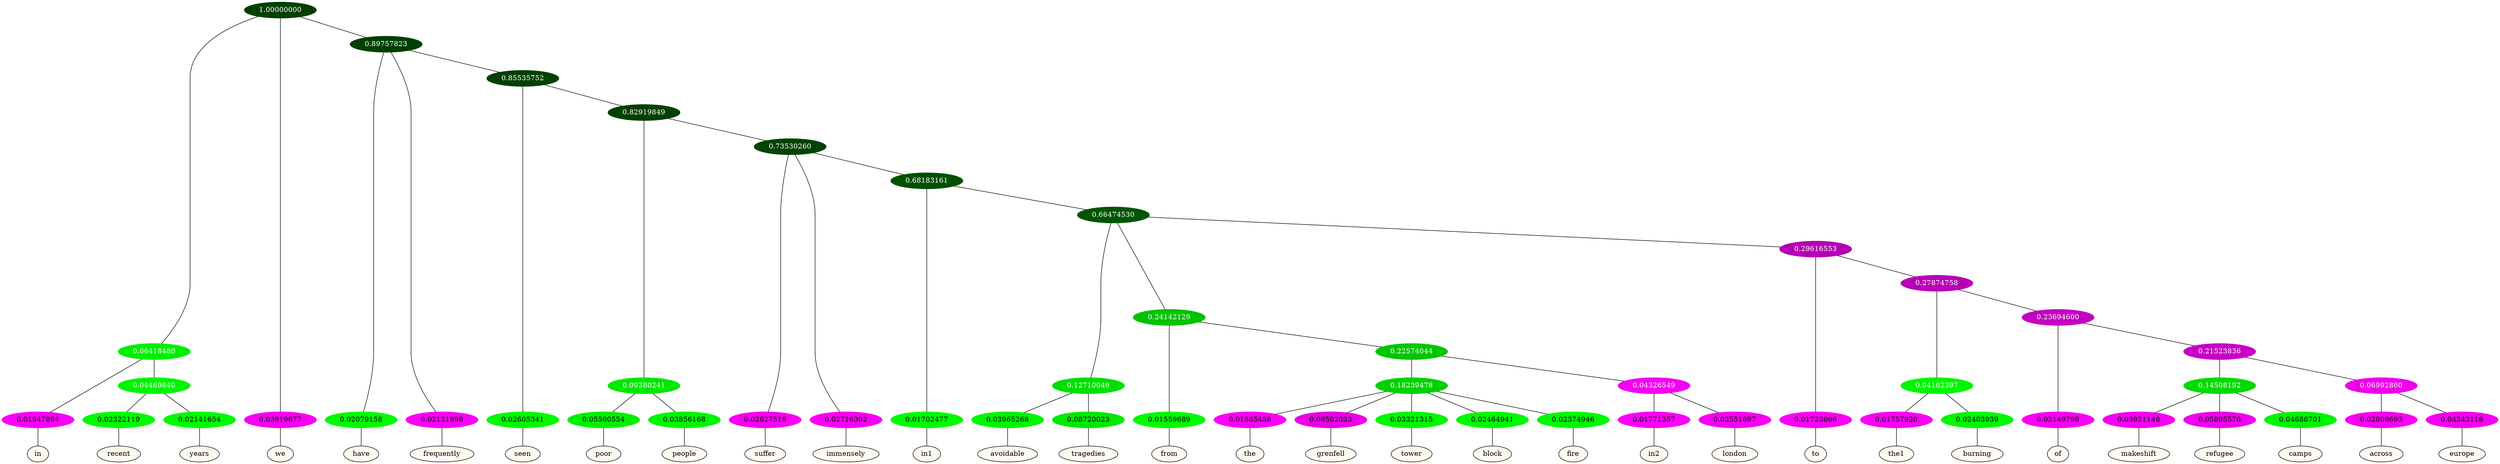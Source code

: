 graph {
	node [format=png height=0.15 nodesep=0.001 ordering=out overlap=prism overlap_scaling=0.01 ranksep=0.001 ratio=0.2 style=filled width=0.15]
	{
		rank=same
		a_w_4 [label=in color=black fillcolor=floralwhite style="filled,solid"]
		a_w_9 [label=recent color=black fillcolor=floralwhite style="filled,solid"]
		a_w_10 [label=years color=black fillcolor=floralwhite style="filled,solid"]
		a_w_2 [label=we color=black fillcolor=floralwhite style="filled,solid"]
		a_w_6 [label=have color=black fillcolor=floralwhite style="filled,solid"]
		a_w_7 [label=frequently color=black fillcolor=floralwhite style="filled,solid"]
		a_w_11 [label=seen color=black fillcolor=floralwhite style="filled,solid"]
		a_w_15 [label=poor color=black fillcolor=floralwhite style="filled,solid"]
		a_w_16 [label=people color=black fillcolor=floralwhite style="filled,solid"]
		a_w_17 [label=suffer color=black fillcolor=floralwhite style="filled,solid"]
		a_w_18 [label=immensely color=black fillcolor=floralwhite style="filled,solid"]
		a_w_20 [label=in1 color=black fillcolor=floralwhite style="filled,solid"]
		a_w_25 [label=avoidable color=black fillcolor=floralwhite style="filled,solid"]
		a_w_26 [label=tragedies color=black fillcolor=floralwhite style="filled,solid"]
		a_w_27 [label=from color=black fillcolor=floralwhite style="filled,solid"]
		a_w_35 [label=the color=black fillcolor=floralwhite style="filled,solid"]
		a_w_36 [label=grenfell color=black fillcolor=floralwhite style="filled,solid"]
		a_w_37 [label=tower color=black fillcolor=floralwhite style="filled,solid"]
		a_w_38 [label=block color=black fillcolor=floralwhite style="filled,solid"]
		a_w_39 [label=fire color=black fillcolor=floralwhite style="filled,solid"]
		a_w_40 [label=in2 color=black fillcolor=floralwhite style="filled,solid"]
		a_w_41 [label=london color=black fillcolor=floralwhite style="filled,solid"]
		a_w_29 [label=to color=black fillcolor=floralwhite style="filled,solid"]
		a_w_42 [label=the1 color=black fillcolor=floralwhite style="filled,solid"]
		a_w_43 [label=burning color=black fillcolor=floralwhite style="filled,solid"]
		a_w_44 [label=of color=black fillcolor=floralwhite style="filled,solid"]
		a_w_48 [label=makeshift color=black fillcolor=floralwhite style="filled,solid"]
		a_w_49 [label=refugee color=black fillcolor=floralwhite style="filled,solid"]
		a_w_50 [label=camps color=black fillcolor=floralwhite style="filled,solid"]
		a_w_51 [label=across color=black fillcolor=floralwhite style="filled,solid"]
		a_w_52 [label=europe color=black fillcolor=floralwhite style="filled,solid"]
	}
	a_n_4 -- a_w_4
	a_n_9 -- a_w_9
	a_n_10 -- a_w_10
	a_n_2 -- a_w_2
	a_n_6 -- a_w_6
	a_n_7 -- a_w_7
	a_n_11 -- a_w_11
	a_n_15 -- a_w_15
	a_n_16 -- a_w_16
	a_n_17 -- a_w_17
	a_n_18 -- a_w_18
	a_n_20 -- a_w_20
	a_n_25 -- a_w_25
	a_n_26 -- a_w_26
	a_n_27 -- a_w_27
	a_n_35 -- a_w_35
	a_n_36 -- a_w_36
	a_n_37 -- a_w_37
	a_n_38 -- a_w_38
	a_n_39 -- a_w_39
	a_n_40 -- a_w_40
	a_n_41 -- a_w_41
	a_n_29 -- a_w_29
	a_n_42 -- a_w_42
	a_n_43 -- a_w_43
	a_n_44 -- a_w_44
	a_n_48 -- a_w_48
	a_n_49 -- a_w_49
	a_n_50 -- a_w_50
	a_n_51 -- a_w_51
	a_n_52 -- a_w_52
	{
		rank=same
		a_n_4 [label=0.01947804 color="0.835 1.000 0.981" fontcolor=black]
		a_n_9 [label=0.02322119 color="0.334 1.000 0.977" fontcolor=black]
		a_n_10 [label=0.02141654 color="0.334 1.000 0.979" fontcolor=black]
		a_n_2 [label=0.03819677 color="0.835 1.000 0.962" fontcolor=black]
		a_n_6 [label=0.02079158 color="0.334 1.000 0.979" fontcolor=black]
		a_n_7 [label=0.02131898 color="0.835 1.000 0.979" fontcolor=black]
		a_n_11 [label=0.02605341 color="0.334 1.000 0.974" fontcolor=black]
		a_n_15 [label=0.05500554 color="0.334 1.000 0.945" fontcolor=black]
		a_n_16 [label=0.03856168 color="0.334 1.000 0.961" fontcolor=black]
		a_n_17 [label=0.02627519 color="0.835 1.000 0.974" fontcolor=black]
		a_n_18 [label=0.02716302 color="0.835 1.000 0.973" fontcolor=black]
		a_n_20 [label=0.01702477 color="0.334 1.000 0.983" fontcolor=black]
		a_n_25 [label=0.03965268 color="0.334 1.000 0.960" fontcolor=black]
		a_n_26 [label=0.08720023 color="0.334 1.000 0.913" fontcolor=black]
		a_n_27 [label=0.01559689 color="0.334 1.000 0.984" fontcolor=black]
		a_n_35 [label=0.01565458 color="0.835 1.000 0.984" fontcolor=black]
		a_n_36 [label=0.08502033 color="0.835 1.000 0.915" fontcolor=black]
		a_n_37 [label=0.03321315 color="0.334 1.000 0.967" fontcolor=black]
		a_n_38 [label=0.02464941 color="0.334 1.000 0.975" fontcolor=black]
		a_n_39 [label=0.02374946 color="0.334 1.000 0.976" fontcolor=black]
		a_n_40 [label=0.01771357 color="0.835 1.000 0.982" fontcolor=black]
		a_n_41 [label=0.02551697 color="0.835 1.000 0.974" fontcolor=black]
		a_n_29 [label=0.01723096 color="0.835 1.000 0.983" fontcolor=black]
		a_n_42 [label=0.01757920 color="0.835 1.000 0.982" fontcolor=black]
		a_n_43 [label=0.02403939 color="0.334 1.000 0.976" fontcolor=black]
		a_n_44 [label=0.02149798 color="0.835 1.000 0.979" fontcolor=black]
		a_n_48 [label=0.03921146 color="0.835 1.000 0.961" fontcolor=black]
		a_n_49 [label=0.05895576 color="0.835 1.000 0.941" fontcolor=black]
		a_n_50 [label=0.04686701 color="0.334 1.000 0.953" fontcolor=black]
		a_n_51 [label=0.02608693 color="0.835 1.000 0.974" fontcolor=black]
		a_n_52 [label=0.04343116 color="0.835 1.000 0.957" fontcolor=black]
	}
	a_n_0 [label=1.00000000 color="0.334 1.000 0.250" fontcolor=grey99]
	a_n_1 [label=0.06418480 color="0.334 1.000 0.936" fontcolor=grey99]
	a_n_0 -- a_n_1
	a_n_0 -- a_n_2
	a_n_3 [label=0.89757823 color="0.334 1.000 0.250" fontcolor=grey99]
	a_n_0 -- a_n_3
	a_n_1 -- a_n_4
	a_n_5 [label=0.04469840 color="0.334 1.000 0.955" fontcolor=grey99]
	a_n_1 -- a_n_5
	a_n_3 -- a_n_6
	a_n_3 -- a_n_7
	a_n_8 [label=0.85535752 color="0.334 1.000 0.250" fontcolor=grey99]
	a_n_3 -- a_n_8
	a_n_5 -- a_n_9
	a_n_5 -- a_n_10
	a_n_8 -- a_n_11
	a_n_12 [label=0.82919849 color="0.334 1.000 0.250" fontcolor=grey99]
	a_n_8 -- a_n_12
	a_n_13 [label=0.09380241 color="0.334 1.000 0.906" fontcolor=grey99]
	a_n_12 -- a_n_13
	a_n_14 [label=0.73530260 color="0.334 1.000 0.265" fontcolor=grey99]
	a_n_12 -- a_n_14
	a_n_13 -- a_n_15
	a_n_13 -- a_n_16
	a_n_14 -- a_n_17
	a_n_14 -- a_n_18
	a_n_19 [label=0.68183161 color="0.334 1.000 0.318" fontcolor=grey99]
	a_n_14 -- a_n_19
	a_n_19 -- a_n_20
	a_n_21 [label=0.66474530 color="0.334 1.000 0.335" fontcolor=grey99]
	a_n_19 -- a_n_21
	a_n_22 [label=0.12710049 color="0.334 1.000 0.873" fontcolor=grey99]
	a_n_21 -- a_n_22
	a_n_23 [label=0.24142129 color="0.334 1.000 0.759" fontcolor=grey99]
	a_n_21 -- a_n_23
	a_n_24 [label=0.29616553 color="0.835 1.000 0.704" fontcolor=grey99]
	a_n_21 -- a_n_24
	a_n_22 -- a_n_25
	a_n_22 -- a_n_26
	a_n_23 -- a_n_27
	a_n_28 [label=0.22574044 color="0.334 1.000 0.774" fontcolor=grey99]
	a_n_23 -- a_n_28
	a_n_24 -- a_n_29
	a_n_30 [label=0.27874758 color="0.835 1.000 0.721" fontcolor=grey99]
	a_n_24 -- a_n_30
	a_n_31 [label=0.18239478 color="0.334 1.000 0.818" fontcolor=grey99]
	a_n_28 -- a_n_31
	a_n_32 [label=0.04326549 color="0.835 1.000 0.957" fontcolor=grey99]
	a_n_28 -- a_n_32
	a_n_33 [label=0.04162397 color="0.334 1.000 0.958" fontcolor=grey99]
	a_n_30 -- a_n_33
	a_n_34 [label=0.23694600 color="0.835 1.000 0.763" fontcolor=grey99]
	a_n_30 -- a_n_34
	a_n_31 -- a_n_35
	a_n_31 -- a_n_36
	a_n_31 -- a_n_37
	a_n_31 -- a_n_38
	a_n_31 -- a_n_39
	a_n_32 -- a_n_40
	a_n_32 -- a_n_41
	a_n_33 -- a_n_42
	a_n_33 -- a_n_43
	a_n_34 -- a_n_44
	a_n_45 [label=0.21523836 color="0.835 1.000 0.785" fontcolor=grey99]
	a_n_34 -- a_n_45
	a_n_46 [label=0.14508192 color="0.334 1.000 0.855" fontcolor=grey99]
	a_n_45 -- a_n_46
	a_n_47 [label=0.06992860 color="0.835 1.000 0.930" fontcolor=grey99]
	a_n_45 -- a_n_47
	a_n_46 -- a_n_48
	a_n_46 -- a_n_49
	a_n_46 -- a_n_50
	a_n_47 -- a_n_51
	a_n_47 -- a_n_52
}
